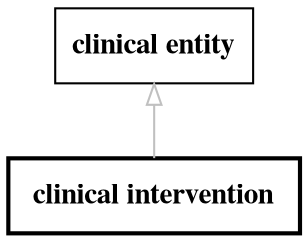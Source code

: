// biolink model
digraph {
	graph [fontsize=32 penwidth=5]
	node [color=black fontname="times bold" shape=rectangle]
	edge [color=gray fontcolor=darkgray]
	"clinical intervention" [label=" clinical intervention " style=bold]
	"clinical entity" -> "clinical intervention" [label="" arrowtail=onormal dir=back]
}
